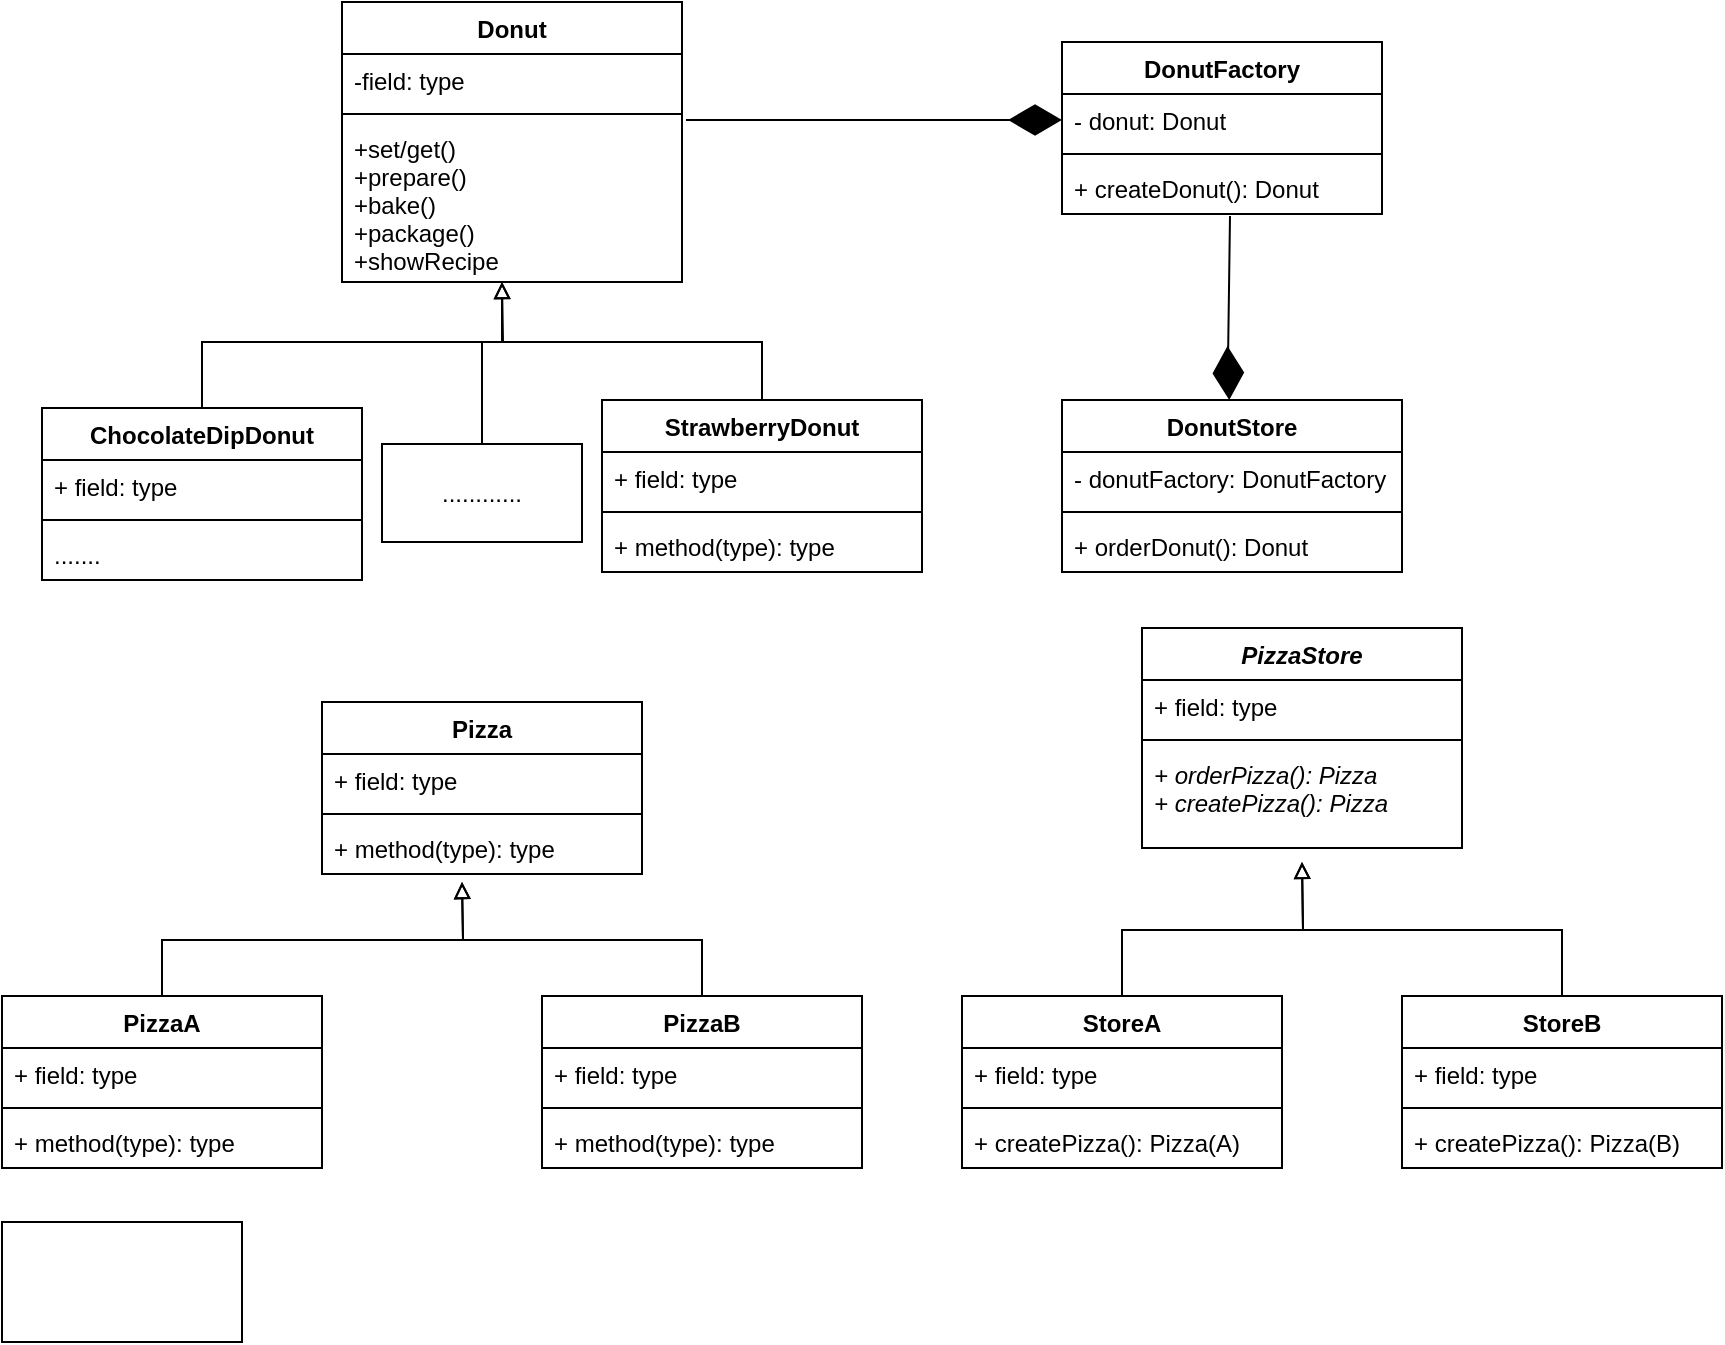 <mxfile version="10.6.0" type="device"><diagram id="t_EqHrM3MFn4I1V73PuT" name="Page-1"><mxGraphModel dx="925" dy="625" grid="1" gridSize="10" guides="1" tooltips="1" connect="1" arrows="1" fold="1" page="1" pageScale="1" pageWidth="827" pageHeight="1169" math="0" shadow="0"><root><mxCell id="0"/><mxCell id="1" parent="0"/><mxCell id="IeZM42s16DYC9-8AB4EJ-6" value="Donut" style="swimlane;fontStyle=1;align=center;verticalAlign=top;childLayout=stackLayout;horizontal=1;startSize=26;horizontalStack=0;resizeParent=1;resizeParentMax=0;resizeLast=0;collapsible=1;marginBottom=0;" vertex="1" parent="1"><mxGeometry x="180" y="60" width="170" height="140" as="geometry"/></mxCell><mxCell id="IeZM42s16DYC9-8AB4EJ-7" value="-field: type" style="text;strokeColor=none;fillColor=none;align=left;verticalAlign=top;spacingLeft=4;spacingRight=4;overflow=hidden;rotatable=0;points=[[0,0.5],[1,0.5]];portConstraint=eastwest;" vertex="1" parent="IeZM42s16DYC9-8AB4EJ-6"><mxGeometry y="26" width="170" height="26" as="geometry"/></mxCell><mxCell id="IeZM42s16DYC9-8AB4EJ-8" value="" style="line;strokeWidth=1;fillColor=none;align=left;verticalAlign=middle;spacingTop=-1;spacingLeft=3;spacingRight=3;rotatable=0;labelPosition=right;points=[];portConstraint=eastwest;" vertex="1" parent="IeZM42s16DYC9-8AB4EJ-6"><mxGeometry y="52" width="170" height="8" as="geometry"/></mxCell><mxCell id="IeZM42s16DYC9-8AB4EJ-9" value="+set/get()&#10;+prepare()&#10;+bake()&#10;+package()&#10;+showRecipe&#10;" style="text;strokeColor=none;fillColor=none;align=left;verticalAlign=top;spacingLeft=4;spacingRight=4;overflow=hidden;rotatable=0;points=[[0,0.5],[1,0.5]];portConstraint=eastwest;" vertex="1" parent="IeZM42s16DYC9-8AB4EJ-6"><mxGeometry y="60" width="170" height="80" as="geometry"/></mxCell><mxCell id="IeZM42s16DYC9-8AB4EJ-40" style="edgeStyle=orthogonalEdgeStyle;rounded=0;orthogonalLoop=1;jettySize=auto;html=1;exitX=0.5;exitY=0;exitDx=0;exitDy=0;endArrow=block;endFill=0;strokeColor=#000000;" edge="1" parent="1" source="IeZM42s16DYC9-8AB4EJ-11"><mxGeometry relative="1" as="geometry"><mxPoint x="260" y="200" as="targetPoint"/><Array as="points"><mxPoint x="110" y="230"/><mxPoint x="260" y="230"/></Array></mxGeometry></mxCell><mxCell id="IeZM42s16DYC9-8AB4EJ-11" value="ChocolateDipDonut" style="swimlane;fontStyle=1;align=center;verticalAlign=top;childLayout=stackLayout;horizontal=1;startSize=26;horizontalStack=0;resizeParent=1;resizeParentMax=0;resizeLast=0;collapsible=1;marginBottom=0;" vertex="1" parent="1"><mxGeometry x="30" y="263" width="160" height="86" as="geometry"/></mxCell><mxCell id="IeZM42s16DYC9-8AB4EJ-12" value="+ field: type" style="text;strokeColor=none;fillColor=none;align=left;verticalAlign=top;spacingLeft=4;spacingRight=4;overflow=hidden;rotatable=0;points=[[0,0.5],[1,0.5]];portConstraint=eastwest;" vertex="1" parent="IeZM42s16DYC9-8AB4EJ-11"><mxGeometry y="26" width="160" height="26" as="geometry"/></mxCell><mxCell id="IeZM42s16DYC9-8AB4EJ-13" value="" style="line;strokeWidth=1;fillColor=none;align=left;verticalAlign=middle;spacingTop=-1;spacingLeft=3;spacingRight=3;rotatable=0;labelPosition=right;points=[];portConstraint=eastwest;" vertex="1" parent="IeZM42s16DYC9-8AB4EJ-11"><mxGeometry y="52" width="160" height="8" as="geometry"/></mxCell><mxCell id="IeZM42s16DYC9-8AB4EJ-14" value="......." style="text;strokeColor=none;fillColor=none;align=left;verticalAlign=top;spacingLeft=4;spacingRight=4;overflow=hidden;rotatable=0;points=[[0,0.5],[1,0.5]];portConstraint=eastwest;" vertex="1" parent="IeZM42s16DYC9-8AB4EJ-11"><mxGeometry y="60" width="160" height="26" as="geometry"/></mxCell><mxCell id="IeZM42s16DYC9-8AB4EJ-41" style="edgeStyle=orthogonalEdgeStyle;rounded=0;orthogonalLoop=1;jettySize=auto;html=1;exitX=0.5;exitY=0;exitDx=0;exitDy=0;endArrow=block;endFill=0;strokeColor=#000000;" edge="1" parent="1" source="IeZM42s16DYC9-8AB4EJ-15"><mxGeometry relative="1" as="geometry"><mxPoint x="260" y="200" as="targetPoint"/></mxGeometry></mxCell><mxCell id="IeZM42s16DYC9-8AB4EJ-15" value="StrawberryDonut" style="swimlane;fontStyle=1;align=center;verticalAlign=top;childLayout=stackLayout;horizontal=1;startSize=26;horizontalStack=0;resizeParent=1;resizeParentMax=0;resizeLast=0;collapsible=1;marginBottom=0;" vertex="1" parent="1"><mxGeometry x="310" y="259" width="160" height="86" as="geometry"/></mxCell><mxCell id="IeZM42s16DYC9-8AB4EJ-16" value="+ field: type" style="text;strokeColor=none;fillColor=none;align=left;verticalAlign=top;spacingLeft=4;spacingRight=4;overflow=hidden;rotatable=0;points=[[0,0.5],[1,0.5]];portConstraint=eastwest;" vertex="1" parent="IeZM42s16DYC9-8AB4EJ-15"><mxGeometry y="26" width="160" height="26" as="geometry"/></mxCell><mxCell id="IeZM42s16DYC9-8AB4EJ-17" value="" style="line;strokeWidth=1;fillColor=none;align=left;verticalAlign=middle;spacingTop=-1;spacingLeft=3;spacingRight=3;rotatable=0;labelPosition=right;points=[];portConstraint=eastwest;" vertex="1" parent="IeZM42s16DYC9-8AB4EJ-15"><mxGeometry y="52" width="160" height="8" as="geometry"/></mxCell><mxCell id="IeZM42s16DYC9-8AB4EJ-18" value="+ method(type): type" style="text;strokeColor=none;fillColor=none;align=left;verticalAlign=top;spacingLeft=4;spacingRight=4;overflow=hidden;rotatable=0;points=[[0,0.5],[1,0.5]];portConstraint=eastwest;" vertex="1" parent="IeZM42s16DYC9-8AB4EJ-15"><mxGeometry y="60" width="160" height="26" as="geometry"/></mxCell><mxCell id="IeZM42s16DYC9-8AB4EJ-21" value="DonutFactory" style="swimlane;fontStyle=1;align=center;verticalAlign=top;childLayout=stackLayout;horizontal=1;startSize=26;horizontalStack=0;resizeParent=1;resizeParentMax=0;resizeLast=0;collapsible=1;marginBottom=0;" vertex="1" parent="1"><mxGeometry x="540" y="80" width="160" height="86" as="geometry"/></mxCell><mxCell id="IeZM42s16DYC9-8AB4EJ-22" value="- donut: Donut" style="text;strokeColor=none;fillColor=none;align=left;verticalAlign=top;spacingLeft=4;spacingRight=4;overflow=hidden;rotatable=0;points=[[0,0.5],[1,0.5]];portConstraint=eastwest;" vertex="1" parent="IeZM42s16DYC9-8AB4EJ-21"><mxGeometry y="26" width="160" height="26" as="geometry"/></mxCell><mxCell id="IeZM42s16DYC9-8AB4EJ-23" value="" style="line;strokeWidth=1;fillColor=none;align=left;verticalAlign=middle;spacingTop=-1;spacingLeft=3;spacingRight=3;rotatable=0;labelPosition=right;points=[];portConstraint=eastwest;" vertex="1" parent="IeZM42s16DYC9-8AB4EJ-21"><mxGeometry y="52" width="160" height="8" as="geometry"/></mxCell><mxCell id="IeZM42s16DYC9-8AB4EJ-24" value="+ createDonut(): Donut" style="text;strokeColor=none;fillColor=none;align=left;verticalAlign=top;spacingLeft=4;spacingRight=4;overflow=hidden;rotatable=0;points=[[0,0.5],[1,0.5]];portConstraint=eastwest;" vertex="1" parent="IeZM42s16DYC9-8AB4EJ-21"><mxGeometry y="60" width="160" height="26" as="geometry"/></mxCell><mxCell id="IeZM42s16DYC9-8AB4EJ-26" value="DonutStore" style="swimlane;fontStyle=1;align=center;verticalAlign=top;childLayout=stackLayout;horizontal=1;startSize=26;horizontalStack=0;resizeParent=1;resizeParentMax=0;resizeLast=0;collapsible=1;marginBottom=0;" vertex="1" parent="1"><mxGeometry x="540" y="259" width="170" height="86" as="geometry"/></mxCell><mxCell id="IeZM42s16DYC9-8AB4EJ-27" value="- donutFactory: DonutFactory" style="text;strokeColor=none;fillColor=none;align=left;verticalAlign=top;spacingLeft=4;spacingRight=4;overflow=hidden;rotatable=0;points=[[0,0.5],[1,0.5]];portConstraint=eastwest;" vertex="1" parent="IeZM42s16DYC9-8AB4EJ-26"><mxGeometry y="26" width="170" height="26" as="geometry"/></mxCell><mxCell id="IeZM42s16DYC9-8AB4EJ-28" value="" style="line;strokeWidth=1;fillColor=none;align=left;verticalAlign=middle;spacingTop=-1;spacingLeft=3;spacingRight=3;rotatable=0;labelPosition=right;points=[];portConstraint=eastwest;" vertex="1" parent="IeZM42s16DYC9-8AB4EJ-26"><mxGeometry y="52" width="170" height="8" as="geometry"/></mxCell><mxCell id="IeZM42s16DYC9-8AB4EJ-29" value="+ orderDonut(): Donut" style="text;strokeColor=none;fillColor=none;align=left;verticalAlign=top;spacingLeft=4;spacingRight=4;overflow=hidden;rotatable=0;points=[[0,0.5],[1,0.5]];portConstraint=eastwest;" vertex="1" parent="IeZM42s16DYC9-8AB4EJ-26"><mxGeometry y="60" width="170" height="26" as="geometry"/></mxCell><mxCell id="IeZM42s16DYC9-8AB4EJ-42" value="" style="endArrow=diamondThin;endFill=1;endSize=24;html=1;strokeColor=#000000;" edge="1" parent="1" target="IeZM42s16DYC9-8AB4EJ-26"><mxGeometry width="160" relative="1" as="geometry"><mxPoint x="624" y="167" as="sourcePoint"/><mxPoint x="710" y="210" as="targetPoint"/><Array as="points"><mxPoint x="623" y="240"/></Array></mxGeometry></mxCell><mxCell id="IeZM42s16DYC9-8AB4EJ-43" value="Pizza" style="swimlane;fontStyle=1;align=center;verticalAlign=top;childLayout=stackLayout;horizontal=1;startSize=26;horizontalStack=0;resizeParent=1;resizeParentMax=0;resizeLast=0;collapsible=1;marginBottom=0;" vertex="1" parent="1"><mxGeometry x="170" y="410" width="160" height="86" as="geometry"/></mxCell><mxCell id="IeZM42s16DYC9-8AB4EJ-44" value="+ field: type" style="text;strokeColor=none;fillColor=none;align=left;verticalAlign=top;spacingLeft=4;spacingRight=4;overflow=hidden;rotatable=0;points=[[0,0.5],[1,0.5]];portConstraint=eastwest;" vertex="1" parent="IeZM42s16DYC9-8AB4EJ-43"><mxGeometry y="26" width="160" height="26" as="geometry"/></mxCell><mxCell id="IeZM42s16DYC9-8AB4EJ-45" value="" style="line;strokeWidth=1;fillColor=none;align=left;verticalAlign=middle;spacingTop=-1;spacingLeft=3;spacingRight=3;rotatable=0;labelPosition=right;points=[];portConstraint=eastwest;" vertex="1" parent="IeZM42s16DYC9-8AB4EJ-43"><mxGeometry y="52" width="160" height="8" as="geometry"/></mxCell><mxCell id="IeZM42s16DYC9-8AB4EJ-46" value="+ method(type): type" style="text;strokeColor=none;fillColor=none;align=left;verticalAlign=top;spacingLeft=4;spacingRight=4;overflow=hidden;rotatable=0;points=[[0,0.5],[1,0.5]];portConstraint=eastwest;" vertex="1" parent="IeZM42s16DYC9-8AB4EJ-43"><mxGeometry y="60" width="160" height="26" as="geometry"/></mxCell><mxCell id="IeZM42s16DYC9-8AB4EJ-69" style="edgeStyle=orthogonalEdgeStyle;rounded=0;orthogonalLoop=1;jettySize=auto;html=1;exitX=0.5;exitY=0;exitDx=0;exitDy=0;endArrow=block;endFill=0;strokeColor=#000000;" edge="1" parent="1" source="IeZM42s16DYC9-8AB4EJ-47"><mxGeometry relative="1" as="geometry"><mxPoint x="240" y="500" as="targetPoint"/></mxGeometry></mxCell><mxCell id="IeZM42s16DYC9-8AB4EJ-47" value="PizzaA" style="swimlane;fontStyle=1;align=center;verticalAlign=top;childLayout=stackLayout;horizontal=1;startSize=26;horizontalStack=0;resizeParent=1;resizeParentMax=0;resizeLast=0;collapsible=1;marginBottom=0;" vertex="1" parent="1"><mxGeometry x="10" y="557" width="160" height="86" as="geometry"/></mxCell><mxCell id="IeZM42s16DYC9-8AB4EJ-48" value="+ field: type" style="text;strokeColor=none;fillColor=none;align=left;verticalAlign=top;spacingLeft=4;spacingRight=4;overflow=hidden;rotatable=0;points=[[0,0.5],[1,0.5]];portConstraint=eastwest;" vertex="1" parent="IeZM42s16DYC9-8AB4EJ-47"><mxGeometry y="26" width="160" height="26" as="geometry"/></mxCell><mxCell id="IeZM42s16DYC9-8AB4EJ-49" value="" style="line;strokeWidth=1;fillColor=none;align=left;verticalAlign=middle;spacingTop=-1;spacingLeft=3;spacingRight=3;rotatable=0;labelPosition=right;points=[];portConstraint=eastwest;" vertex="1" parent="IeZM42s16DYC9-8AB4EJ-47"><mxGeometry y="52" width="160" height="8" as="geometry"/></mxCell><mxCell id="IeZM42s16DYC9-8AB4EJ-50" value="+ method(type): type" style="text;strokeColor=none;fillColor=none;align=left;verticalAlign=top;spacingLeft=4;spacingRight=4;overflow=hidden;rotatable=0;points=[[0,0.5],[1,0.5]];portConstraint=eastwest;" vertex="1" parent="IeZM42s16DYC9-8AB4EJ-47"><mxGeometry y="60" width="160" height="26" as="geometry"/></mxCell><mxCell id="IeZM42s16DYC9-8AB4EJ-68" style="edgeStyle=orthogonalEdgeStyle;rounded=0;orthogonalLoop=1;jettySize=auto;html=1;exitX=0.5;exitY=0;exitDx=0;exitDy=0;endArrow=block;endFill=0;strokeColor=#000000;" edge="1" parent="1" source="IeZM42s16DYC9-8AB4EJ-51"><mxGeometry relative="1" as="geometry"><mxPoint x="240" y="500" as="targetPoint"/></mxGeometry></mxCell><mxCell id="IeZM42s16DYC9-8AB4EJ-51" value="PizzaB" style="swimlane;fontStyle=1;align=center;verticalAlign=top;childLayout=stackLayout;horizontal=1;startSize=26;horizontalStack=0;resizeParent=1;resizeParentMax=0;resizeLast=0;collapsible=1;marginBottom=0;" vertex="1" parent="1"><mxGeometry x="280" y="557" width="160" height="86" as="geometry"/></mxCell><mxCell id="IeZM42s16DYC9-8AB4EJ-52" value="+ field: type" style="text;strokeColor=none;fillColor=none;align=left;verticalAlign=top;spacingLeft=4;spacingRight=4;overflow=hidden;rotatable=0;points=[[0,0.5],[1,0.5]];portConstraint=eastwest;" vertex="1" parent="IeZM42s16DYC9-8AB4EJ-51"><mxGeometry y="26" width="160" height="26" as="geometry"/></mxCell><mxCell id="IeZM42s16DYC9-8AB4EJ-53" value="" style="line;strokeWidth=1;fillColor=none;align=left;verticalAlign=middle;spacingTop=-1;spacingLeft=3;spacingRight=3;rotatable=0;labelPosition=right;points=[];portConstraint=eastwest;" vertex="1" parent="IeZM42s16DYC9-8AB4EJ-51"><mxGeometry y="52" width="160" height="8" as="geometry"/></mxCell><mxCell id="IeZM42s16DYC9-8AB4EJ-54" value="+ method(type): type" style="text;strokeColor=none;fillColor=none;align=left;verticalAlign=top;spacingLeft=4;spacingRight=4;overflow=hidden;rotatable=0;points=[[0,0.5],[1,0.5]];portConstraint=eastwest;" vertex="1" parent="IeZM42s16DYC9-8AB4EJ-51"><mxGeometry y="60" width="160" height="26" as="geometry"/></mxCell><mxCell id="IeZM42s16DYC9-8AB4EJ-55" value="PizzaStore" style="swimlane;fontStyle=3;align=center;verticalAlign=top;childLayout=stackLayout;horizontal=1;startSize=26;horizontalStack=0;resizeParent=1;resizeParentMax=0;resizeLast=0;collapsible=1;marginBottom=0;" vertex="1" parent="1"><mxGeometry x="580" y="373" width="160" height="110" as="geometry"/></mxCell><mxCell id="IeZM42s16DYC9-8AB4EJ-56" value="+ field: type" style="text;strokeColor=none;fillColor=none;align=left;verticalAlign=top;spacingLeft=4;spacingRight=4;overflow=hidden;rotatable=0;points=[[0,0.5],[1,0.5]];portConstraint=eastwest;" vertex="1" parent="IeZM42s16DYC9-8AB4EJ-55"><mxGeometry y="26" width="160" height="26" as="geometry"/></mxCell><mxCell id="IeZM42s16DYC9-8AB4EJ-57" value="" style="line;strokeWidth=1;fillColor=none;align=left;verticalAlign=middle;spacingTop=-1;spacingLeft=3;spacingRight=3;rotatable=0;labelPosition=right;points=[];portConstraint=eastwest;" vertex="1" parent="IeZM42s16DYC9-8AB4EJ-55"><mxGeometry y="52" width="160" height="8" as="geometry"/></mxCell><mxCell id="IeZM42s16DYC9-8AB4EJ-58" value="+ orderPizza(): Pizza&#10;+ createPizza(): Pizza&#10;" style="text;strokeColor=none;fillColor=none;align=left;verticalAlign=top;spacingLeft=4;spacingRight=4;overflow=hidden;rotatable=0;points=[[0,0.5],[1,0.5]];portConstraint=eastwest;fontStyle=2" vertex="1" parent="IeZM42s16DYC9-8AB4EJ-55"><mxGeometry y="60" width="160" height="50" as="geometry"/></mxCell><mxCell id="IeZM42s16DYC9-8AB4EJ-72" style="edgeStyle=orthogonalEdgeStyle;rounded=0;orthogonalLoop=1;jettySize=auto;html=1;exitX=0.5;exitY=0;exitDx=0;exitDy=0;endArrow=block;endFill=0;strokeColor=#000000;" edge="1" parent="1" source="IeZM42s16DYC9-8AB4EJ-59"><mxGeometry relative="1" as="geometry"><mxPoint x="660" y="490" as="targetPoint"/></mxGeometry></mxCell><mxCell id="IeZM42s16DYC9-8AB4EJ-59" value="StoreA" style="swimlane;fontStyle=1;align=center;verticalAlign=top;childLayout=stackLayout;horizontal=1;startSize=26;horizontalStack=0;resizeParent=1;resizeParentMax=0;resizeLast=0;collapsible=1;marginBottom=0;" vertex="1" parent="1"><mxGeometry x="490" y="557" width="160" height="86" as="geometry"/></mxCell><mxCell id="IeZM42s16DYC9-8AB4EJ-60" value="+ field: type" style="text;strokeColor=none;fillColor=none;align=left;verticalAlign=top;spacingLeft=4;spacingRight=4;overflow=hidden;rotatable=0;points=[[0,0.5],[1,0.5]];portConstraint=eastwest;" vertex="1" parent="IeZM42s16DYC9-8AB4EJ-59"><mxGeometry y="26" width="160" height="26" as="geometry"/></mxCell><mxCell id="IeZM42s16DYC9-8AB4EJ-61" value="" style="line;strokeWidth=1;fillColor=none;align=left;verticalAlign=middle;spacingTop=-1;spacingLeft=3;spacingRight=3;rotatable=0;labelPosition=right;points=[];portConstraint=eastwest;" vertex="1" parent="IeZM42s16DYC9-8AB4EJ-59"><mxGeometry y="52" width="160" height="8" as="geometry"/></mxCell><mxCell id="IeZM42s16DYC9-8AB4EJ-62" value="+ createPizza(): Pizza(A)" style="text;strokeColor=none;fillColor=none;align=left;verticalAlign=top;spacingLeft=4;spacingRight=4;overflow=hidden;rotatable=0;points=[[0,0.5],[1,0.5]];portConstraint=eastwest;" vertex="1" parent="IeZM42s16DYC9-8AB4EJ-59"><mxGeometry y="60" width="160" height="26" as="geometry"/></mxCell><mxCell id="IeZM42s16DYC9-8AB4EJ-70" style="edgeStyle=orthogonalEdgeStyle;rounded=0;orthogonalLoop=1;jettySize=auto;html=1;exitX=0.5;exitY=0;exitDx=0;exitDy=0;endArrow=block;endFill=0;strokeColor=#000000;" edge="1" parent="1" source="IeZM42s16DYC9-8AB4EJ-63"><mxGeometry relative="1" as="geometry"><mxPoint x="660" y="490" as="targetPoint"/></mxGeometry></mxCell><mxCell id="IeZM42s16DYC9-8AB4EJ-63" value="StoreB" style="swimlane;fontStyle=1;align=center;verticalAlign=top;childLayout=stackLayout;horizontal=1;startSize=26;horizontalStack=0;resizeParent=1;resizeParentMax=0;resizeLast=0;collapsible=1;marginBottom=0;" vertex="1" parent="1"><mxGeometry x="710" y="557" width="160" height="86" as="geometry"/></mxCell><mxCell id="IeZM42s16DYC9-8AB4EJ-64" value="+ field: type" style="text;strokeColor=none;fillColor=none;align=left;verticalAlign=top;spacingLeft=4;spacingRight=4;overflow=hidden;rotatable=0;points=[[0,0.5],[1,0.5]];portConstraint=eastwest;" vertex="1" parent="IeZM42s16DYC9-8AB4EJ-63"><mxGeometry y="26" width="160" height="26" as="geometry"/></mxCell><mxCell id="IeZM42s16DYC9-8AB4EJ-65" value="" style="line;strokeWidth=1;fillColor=none;align=left;verticalAlign=middle;spacingTop=-1;spacingLeft=3;spacingRight=3;rotatable=0;labelPosition=right;points=[];portConstraint=eastwest;" vertex="1" parent="IeZM42s16DYC9-8AB4EJ-63"><mxGeometry y="52" width="160" height="8" as="geometry"/></mxCell><mxCell id="IeZM42s16DYC9-8AB4EJ-66" value="+ createPizza(): Pizza(B)" style="text;strokeColor=none;fillColor=none;align=left;verticalAlign=top;spacingLeft=4;spacingRight=4;overflow=hidden;rotatable=0;points=[[0,0.5],[1,0.5]];portConstraint=eastwest;" vertex="1" parent="IeZM42s16DYC9-8AB4EJ-63"><mxGeometry y="60" width="160" height="26" as="geometry"/></mxCell><mxCell id="IeZM42s16DYC9-8AB4EJ-73" value="" style="endArrow=diamondThin;endFill=1;endSize=24;html=1;strokeColor=#000000;entryX=0;entryY=0.5;entryDx=0;entryDy=0;" edge="1" parent="1" target="IeZM42s16DYC9-8AB4EJ-22"><mxGeometry width="160" relative="1" as="geometry"><mxPoint x="352" y="119" as="sourcePoint"/><mxPoint x="515" y="122.5" as="targetPoint"/><Array as="points"/></mxGeometry></mxCell><mxCell id="IeZM42s16DYC9-8AB4EJ-74" value="" style="rounded=0;whiteSpace=wrap;html=1;" vertex="1" parent="1"><mxGeometry x="10" y="670" width="120" height="60" as="geometry"/></mxCell><mxCell id="IeZM42s16DYC9-8AB4EJ-76" style="edgeStyle=orthogonalEdgeStyle;rounded=0;orthogonalLoop=1;jettySize=auto;html=1;exitX=0.5;exitY=0;exitDx=0;exitDy=0;endArrow=none;endFill=0;strokeColor=#000000;" edge="1" parent="1" source="IeZM42s16DYC9-8AB4EJ-75"><mxGeometry relative="1" as="geometry"><mxPoint x="250" y="230" as="targetPoint"/></mxGeometry></mxCell><mxCell id="IeZM42s16DYC9-8AB4EJ-75" value="............" style="rounded=0;whiteSpace=wrap;html=1;" vertex="1" parent="1"><mxGeometry x="200" y="281" width="100" height="49" as="geometry"/></mxCell></root></mxGraphModel></diagram></mxfile>